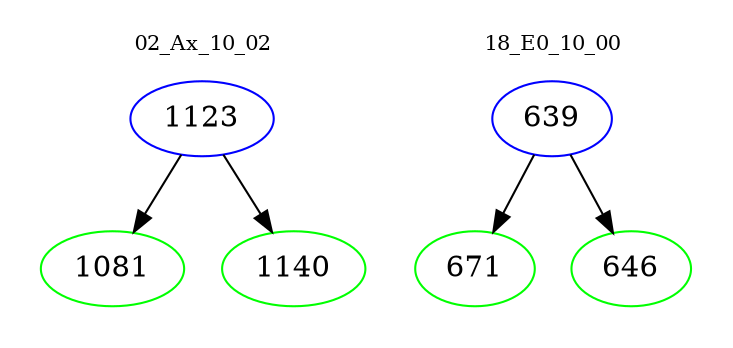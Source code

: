 digraph{
subgraph cluster_0 {
color = white
label = "02_Ax_10_02";
fontsize=10;
T0_1123 [label="1123", color="blue"]
T0_1123 -> T0_1081 [color="black"]
T0_1081 [label="1081", color="green"]
T0_1123 -> T0_1140 [color="black"]
T0_1140 [label="1140", color="green"]
}
subgraph cluster_1 {
color = white
label = "18_E0_10_00";
fontsize=10;
T1_639 [label="639", color="blue"]
T1_639 -> T1_671 [color="black"]
T1_671 [label="671", color="green"]
T1_639 -> T1_646 [color="black"]
T1_646 [label="646", color="green"]
}
}
